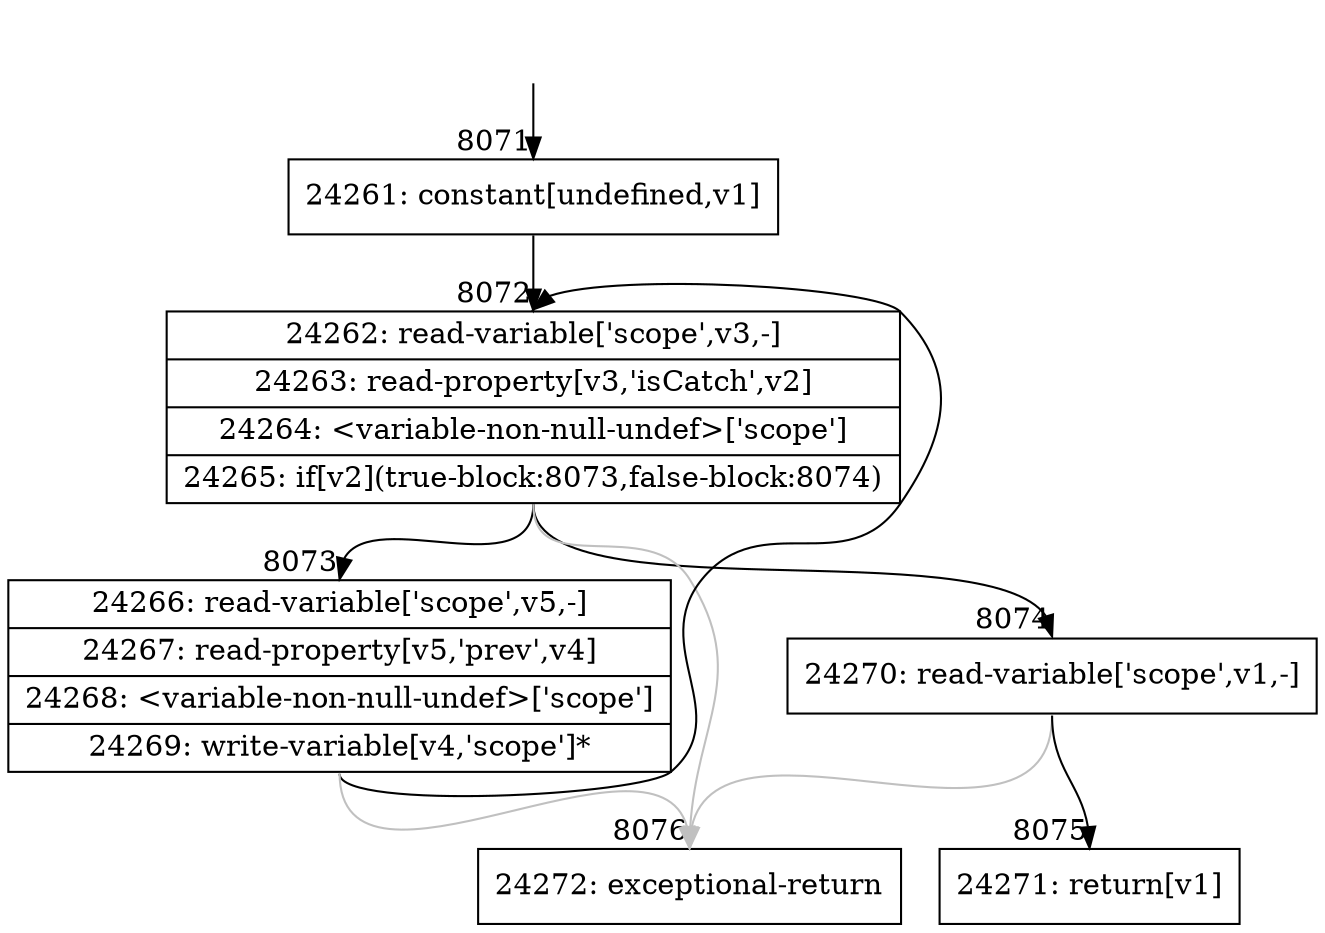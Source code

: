digraph {
rankdir="TD"
BB_entry453[shape=none,label=""];
BB_entry453 -> BB8071 [tailport=s, headport=n, headlabel="    8071"]
BB8071 [shape=record label="{24261: constant[undefined,v1]}" ] 
BB8071 -> BB8072 [tailport=s, headport=n, headlabel="      8072"]
BB8072 [shape=record label="{24262: read-variable['scope',v3,-]|24263: read-property[v3,'isCatch',v2]|24264: \<variable-non-null-undef\>['scope']|24265: if[v2](true-block:8073,false-block:8074)}" ] 
BB8072 -> BB8073 [tailport=s, headport=n, headlabel="      8073"]
BB8072 -> BB8074 [tailport=s, headport=n, headlabel="      8074"]
BB8072 -> BB8076 [tailport=s, headport=n, color=gray, headlabel="      8076"]
BB8073 [shape=record label="{24266: read-variable['scope',v5,-]|24267: read-property[v5,'prev',v4]|24268: \<variable-non-null-undef\>['scope']|24269: write-variable[v4,'scope']*}" ] 
BB8073 -> BB8072 [tailport=s, headport=n]
BB8073 -> BB8076 [tailport=s, headport=n, color=gray]
BB8074 [shape=record label="{24270: read-variable['scope',v1,-]}" ] 
BB8074 -> BB8075 [tailport=s, headport=n, headlabel="      8075"]
BB8074 -> BB8076 [tailport=s, headport=n, color=gray]
BB8075 [shape=record label="{24271: return[v1]}" ] 
BB8076 [shape=record label="{24272: exceptional-return}" ] 
//#$~ 7432
}
